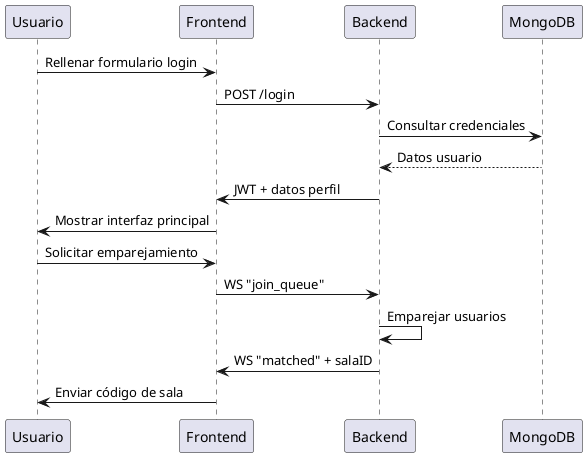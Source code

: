 @startuml
participant Usuario
participant Frontend
participant Backend
participant MongoDB

Usuario -> Frontend: Rellenar formulario login
Frontend -> Backend: POST /login
Backend -> MongoDB: Consultar credenciales
MongoDB --> Backend: Datos usuario
Backend -> Frontend: JWT + datos perfil
Frontend -> Usuario: Mostrar interfaz principal

Usuario -> Frontend: Solicitar emparejamiento
Frontend -> Backend: WS "join_queue"
Backend -> Backend: Emparejar usuarios
Backend -> Frontend: WS "matched" + salaID
Frontend -> Usuario: Enviar código de sala
@enduml
